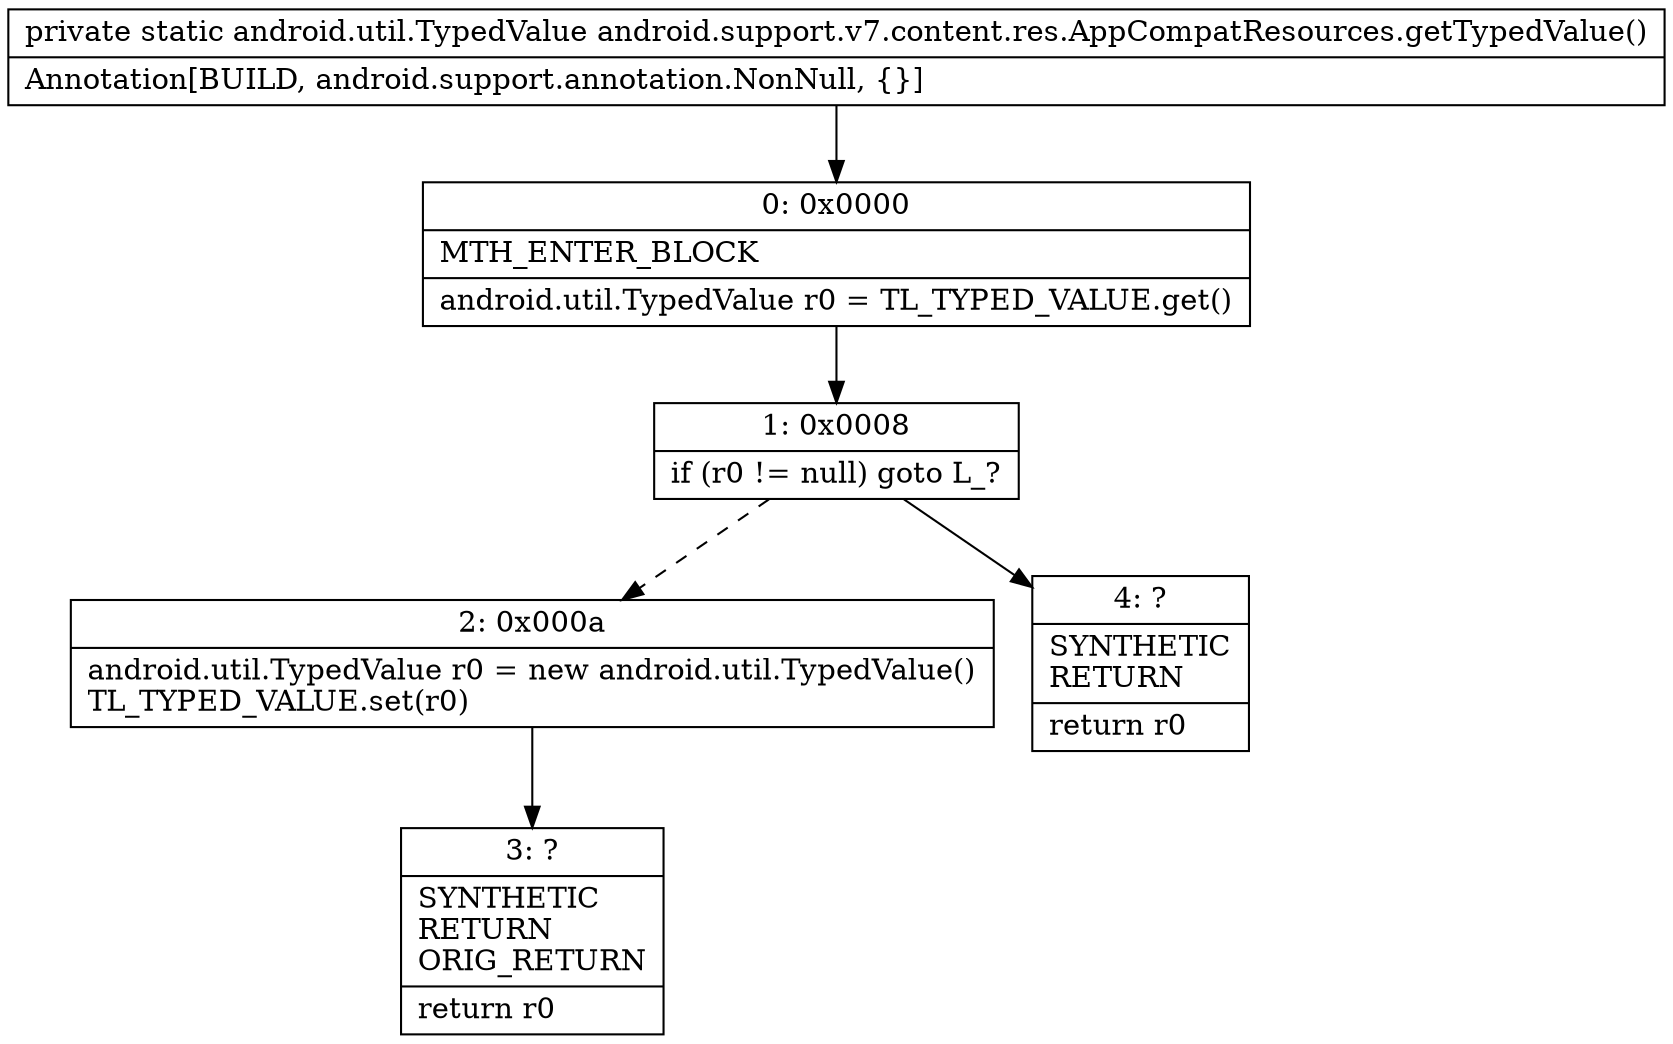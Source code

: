 digraph "CFG forandroid.support.v7.content.res.AppCompatResources.getTypedValue()Landroid\/util\/TypedValue;" {
Node_0 [shape=record,label="{0\:\ 0x0000|MTH_ENTER_BLOCK\l|android.util.TypedValue r0 = TL_TYPED_VALUE.get()\l}"];
Node_1 [shape=record,label="{1\:\ 0x0008|if (r0 != null) goto L_?\l}"];
Node_2 [shape=record,label="{2\:\ 0x000a|android.util.TypedValue r0 = new android.util.TypedValue()\lTL_TYPED_VALUE.set(r0)\l}"];
Node_3 [shape=record,label="{3\:\ ?|SYNTHETIC\lRETURN\lORIG_RETURN\l|return r0\l}"];
Node_4 [shape=record,label="{4\:\ ?|SYNTHETIC\lRETURN\l|return r0\l}"];
MethodNode[shape=record,label="{private static android.util.TypedValue android.support.v7.content.res.AppCompatResources.getTypedValue()  | Annotation[BUILD, android.support.annotation.NonNull, \{\}]\l}"];
MethodNode -> Node_0;
Node_0 -> Node_1;
Node_1 -> Node_2[style=dashed];
Node_1 -> Node_4;
Node_2 -> Node_3;
}

